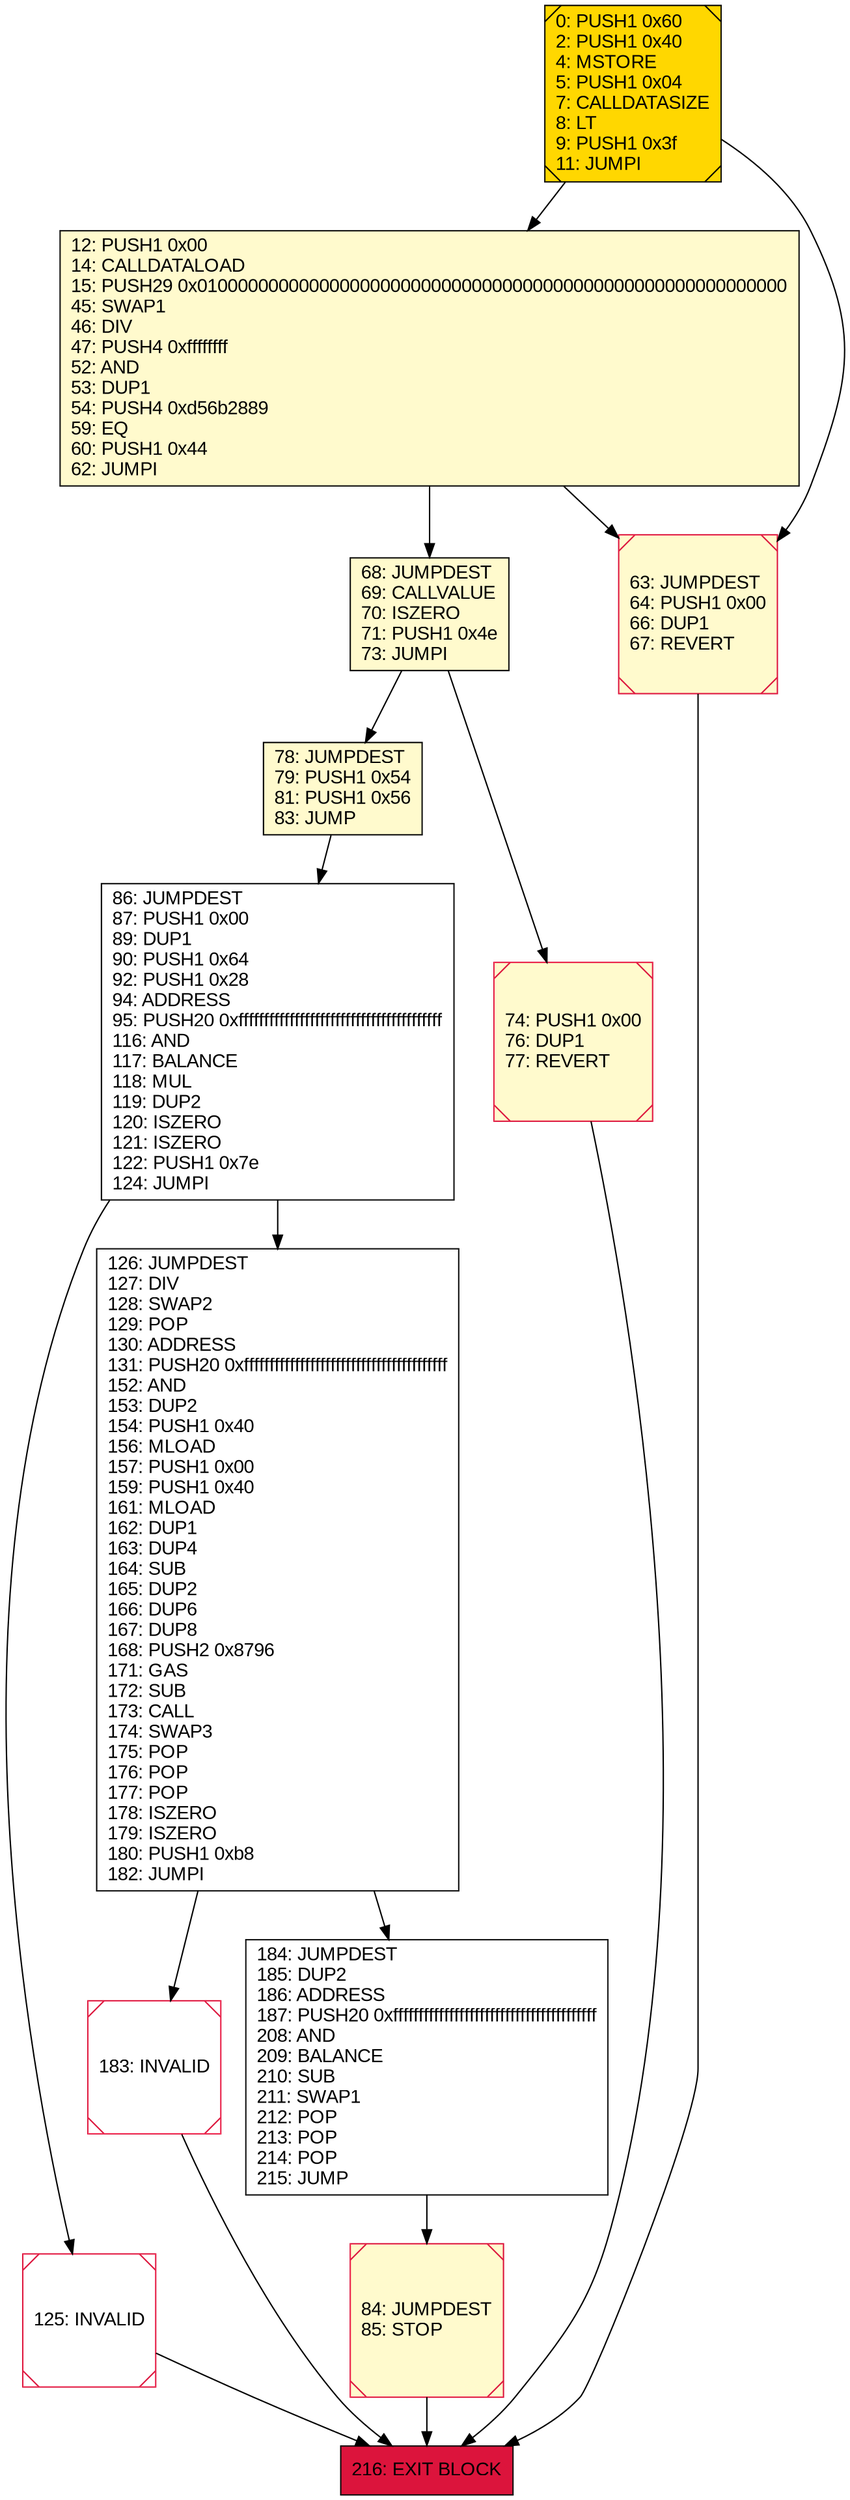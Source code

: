 digraph G {
bgcolor=transparent rankdir=UD;
node [shape=box style=filled color=black fillcolor=white fontname=arial fontcolor=black];
84 [label="84: JUMPDEST\l85: STOP\l" fillcolor=lemonchiffon shape=Msquare color=crimson ];
125 [label="125: INVALID\l" shape=Msquare color=crimson ];
78 [label="78: JUMPDEST\l79: PUSH1 0x54\l81: PUSH1 0x56\l83: JUMP\l" fillcolor=lemonchiffon ];
86 [label="86: JUMPDEST\l87: PUSH1 0x00\l89: DUP1\l90: PUSH1 0x64\l92: PUSH1 0x28\l94: ADDRESS\l95: PUSH20 0xffffffffffffffffffffffffffffffffffffffff\l116: AND\l117: BALANCE\l118: MUL\l119: DUP2\l120: ISZERO\l121: ISZERO\l122: PUSH1 0x7e\l124: JUMPI\l" ];
183 [label="183: INVALID\l" shape=Msquare color=crimson ];
12 [label="12: PUSH1 0x00\l14: CALLDATALOAD\l15: PUSH29 0x0100000000000000000000000000000000000000000000000000000000\l45: SWAP1\l46: DIV\l47: PUSH4 0xffffffff\l52: AND\l53: DUP1\l54: PUSH4 0xd56b2889\l59: EQ\l60: PUSH1 0x44\l62: JUMPI\l" fillcolor=lemonchiffon ];
74 [label="74: PUSH1 0x00\l76: DUP1\l77: REVERT\l" fillcolor=lemonchiffon shape=Msquare color=crimson ];
126 [label="126: JUMPDEST\l127: DIV\l128: SWAP2\l129: POP\l130: ADDRESS\l131: PUSH20 0xffffffffffffffffffffffffffffffffffffffff\l152: AND\l153: DUP2\l154: PUSH1 0x40\l156: MLOAD\l157: PUSH1 0x00\l159: PUSH1 0x40\l161: MLOAD\l162: DUP1\l163: DUP4\l164: SUB\l165: DUP2\l166: DUP6\l167: DUP8\l168: PUSH2 0x8796\l171: GAS\l172: SUB\l173: CALL\l174: SWAP3\l175: POP\l176: POP\l177: POP\l178: ISZERO\l179: ISZERO\l180: PUSH1 0xb8\l182: JUMPI\l" ];
0 [label="0: PUSH1 0x60\l2: PUSH1 0x40\l4: MSTORE\l5: PUSH1 0x04\l7: CALLDATASIZE\l8: LT\l9: PUSH1 0x3f\l11: JUMPI\l" fillcolor=lemonchiffon shape=Msquare fillcolor=gold ];
184 [label="184: JUMPDEST\l185: DUP2\l186: ADDRESS\l187: PUSH20 0xffffffffffffffffffffffffffffffffffffffff\l208: AND\l209: BALANCE\l210: SUB\l211: SWAP1\l212: POP\l213: POP\l214: POP\l215: JUMP\l" ];
216 [label="216: EXIT BLOCK\l" fillcolor=crimson ];
68 [label="68: JUMPDEST\l69: CALLVALUE\l70: ISZERO\l71: PUSH1 0x4e\l73: JUMPI\l" fillcolor=lemonchiffon ];
63 [label="63: JUMPDEST\l64: PUSH1 0x00\l66: DUP1\l67: REVERT\l" fillcolor=lemonchiffon shape=Msquare color=crimson ];
78 -> 86;
63 -> 216;
0 -> 12;
126 -> 183;
86 -> 125;
86 -> 126;
12 -> 63;
183 -> 216;
68 -> 74;
12 -> 68;
74 -> 216;
0 -> 63;
184 -> 84;
84 -> 216;
126 -> 184;
125 -> 216;
68 -> 78;
}